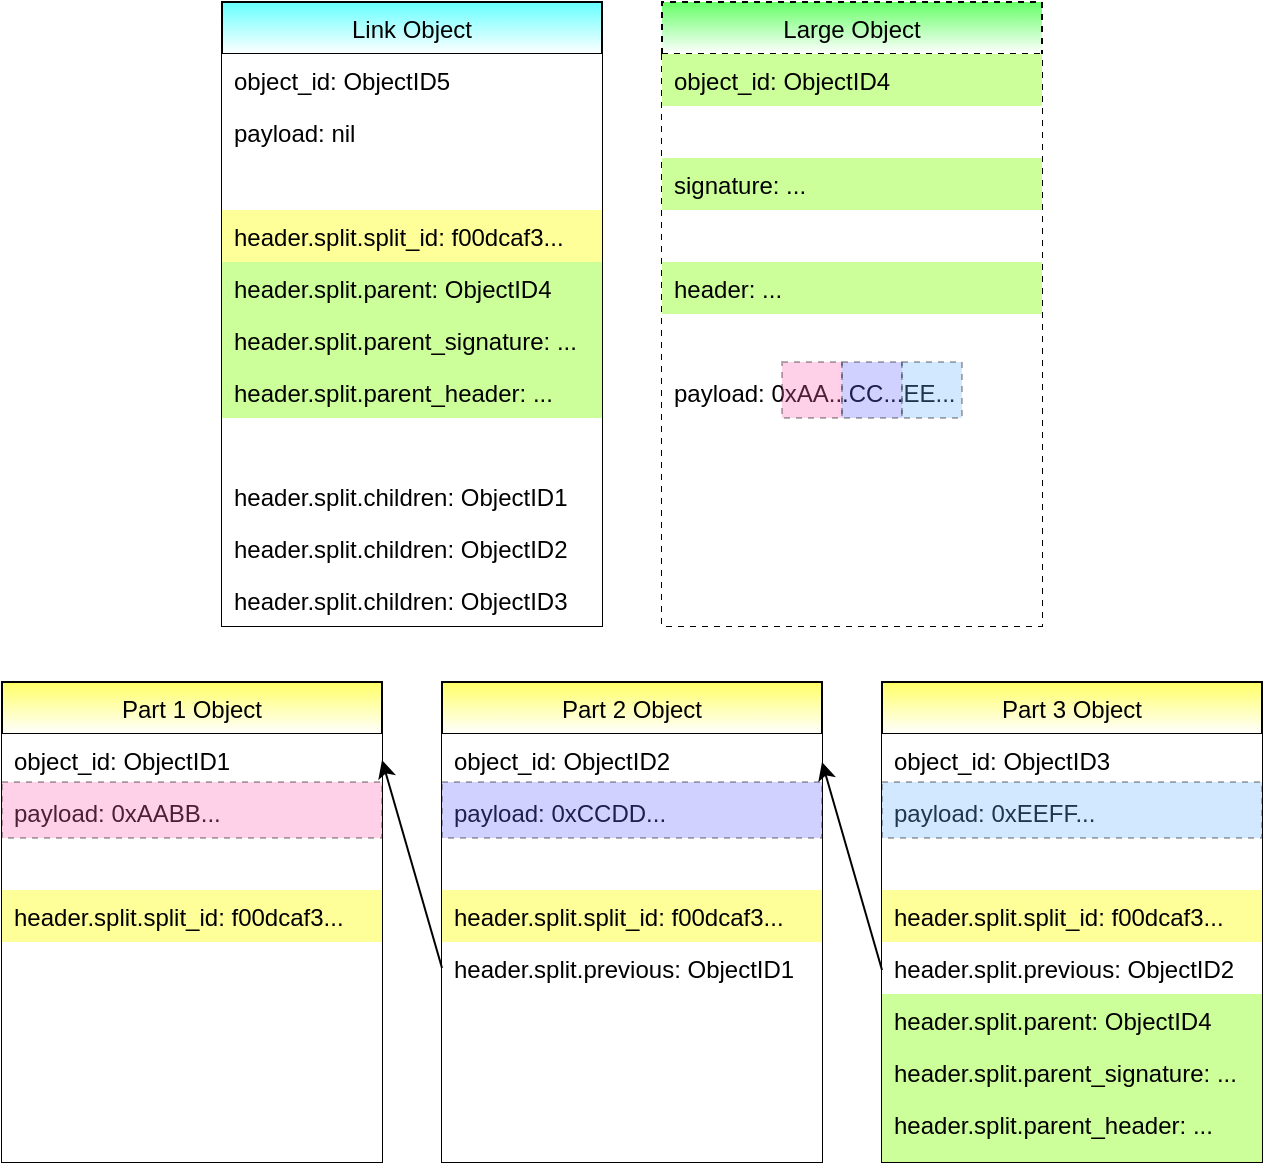 <mxfile version="13.2.2" type="device"><diagram id="b3hDvS4LCimOuX0njIPD" name="Page-1"><mxGraphModel dx="1173" dy="722" grid="1" gridSize="10" guides="1" tooltips="1" connect="1" arrows="1" fold="1" page="1" pageScale="1" pageWidth="827" pageHeight="1169" math="0" shadow="0"><root><mxCell id="0"/><mxCell id="1" style="" parent="0"/><mxCell id="yNDg6jbD3HYAMZfpPyHw-1" value="Link Object" style="swimlane;fontStyle=0;childLayout=stackLayout;horizontal=1;startSize=26;fillColor=#66FFFF;horizontalStack=0;resizeParent=1;resizeParentMax=0;resizeLast=0;collapsible=1;marginBottom=0;gradientColor=#ffffff;swimlaneLine=1;rounded=0;shadow=0;comic=0;glass=0;" parent="1" vertex="1"><mxGeometry x="170" y="200" width="190" height="312" as="geometry"/></mxCell><mxCell id="yNDg6jbD3HYAMZfpPyHw-2" value="object_id: ObjectID5" style="text;strokeColor=none;fillColor=#ffffff;align=left;verticalAlign=top;spacingLeft=4;spacingRight=4;overflow=hidden;rotatable=0;points=[[0,0.5],[1,0.5]];portConstraint=eastwest;" parent="yNDg6jbD3HYAMZfpPyHw-1" vertex="1"><mxGeometry y="26" width="190" height="26" as="geometry"/></mxCell><mxCell id="yNDg6jbD3HYAMZfpPyHw-6" value="payload: nil" style="text;strokeColor=none;fillColor=#ffffff;align=left;verticalAlign=top;spacingLeft=4;spacingRight=4;overflow=hidden;rotatable=0;points=[[0,0.5],[1,0.5]];portConstraint=eastwest;" parent="yNDg6jbD3HYAMZfpPyHw-1" vertex="1"><mxGeometry y="52" width="190" height="26" as="geometry"/></mxCell><mxCell id="yNDg6jbD3HYAMZfpPyHw-14" value=" " style="text;strokeColor=none;fillColor=#ffffff;align=left;verticalAlign=top;spacingLeft=4;spacingRight=4;overflow=hidden;rotatable=0;points=[[0,0.5],[1,0.5]];portConstraint=eastwest;" parent="yNDg6jbD3HYAMZfpPyHw-1" vertex="1"><mxGeometry y="78" width="190" height="26" as="geometry"/></mxCell><mxCell id="yNDg6jbD3HYAMZfpPyHw-7" value="header.split.split_id: f00dcaf3..." style="text;strokeColor=none;fillColor=#FFFF99;align=left;verticalAlign=top;spacingLeft=4;spacingRight=4;overflow=hidden;rotatable=0;points=[[0,0.5],[1,0.5]];portConstraint=eastwest;" parent="yNDg6jbD3HYAMZfpPyHw-1" vertex="1"><mxGeometry y="104" width="190" height="26" as="geometry"/></mxCell><mxCell id="yNDg6jbD3HYAMZfpPyHw-10" value="header.split.parent: ObjectID4" style="text;strokeColor=none;fillColor=#CCFF99;align=left;verticalAlign=top;spacingLeft=4;spacingRight=4;overflow=hidden;rotatable=0;points=[[0,0.5],[1,0.5]];portConstraint=eastwest;" parent="yNDg6jbD3HYAMZfpPyHw-1" vertex="1"><mxGeometry y="130" width="190" height="26" as="geometry"/></mxCell><mxCell id="yNDg6jbD3HYAMZfpPyHw-11" value="header.split.parent_signature: ..." style="text;strokeColor=none;fillColor=#CCFF99;align=left;verticalAlign=top;spacingLeft=4;spacingRight=4;overflow=hidden;rotatable=0;points=[[0,0.5],[1,0.5]];portConstraint=eastwest;" parent="yNDg6jbD3HYAMZfpPyHw-1" vertex="1"><mxGeometry y="156" width="190" height="26" as="geometry"/></mxCell><mxCell id="yNDg6jbD3HYAMZfpPyHw-12" value="header.split.parent_header: ..." style="text;strokeColor=none;fillColor=#CCFF99;align=left;verticalAlign=top;spacingLeft=4;spacingRight=4;overflow=hidden;rotatable=0;points=[[0,0.5],[1,0.5]];portConstraint=eastwest;" parent="yNDg6jbD3HYAMZfpPyHw-1" vertex="1"><mxGeometry y="182" width="190" height="26" as="geometry"/></mxCell><mxCell id="yNDg6jbD3HYAMZfpPyHw-13" value=" " style="text;strokeColor=none;fillColor=#ffffff;align=left;verticalAlign=top;spacingLeft=4;spacingRight=4;overflow=hidden;rotatable=0;points=[[0,0.5],[1,0.5]];portConstraint=eastwest;" parent="yNDg6jbD3HYAMZfpPyHw-1" vertex="1"><mxGeometry y="208" width="190" height="26" as="geometry"/></mxCell><mxCell id="yNDg6jbD3HYAMZfpPyHw-15" value="header.split.children: ObjectID1" style="text;strokeColor=none;fillColor=#ffffff;align=left;verticalAlign=top;spacingLeft=4;spacingRight=4;overflow=hidden;rotatable=0;points=[[0,0.5],[1,0.5]];portConstraint=eastwest;" parent="yNDg6jbD3HYAMZfpPyHw-1" vertex="1"><mxGeometry y="234" width="190" height="26" as="geometry"/></mxCell><mxCell id="yNDg6jbD3HYAMZfpPyHw-16" value="header.split.children: ObjectID2" style="text;strokeColor=none;fillColor=#ffffff;align=left;verticalAlign=top;spacingLeft=4;spacingRight=4;overflow=hidden;rotatable=0;points=[[0,0.5],[1,0.5]];portConstraint=eastwest;" parent="yNDg6jbD3HYAMZfpPyHw-1" vertex="1"><mxGeometry y="260" width="190" height="26" as="geometry"/></mxCell><mxCell id="yNDg6jbD3HYAMZfpPyHw-17" value="header.split.children: ObjectID3" style="text;strokeColor=none;fillColor=#ffffff;align=left;verticalAlign=top;spacingLeft=4;spacingRight=4;overflow=hidden;rotatable=0;points=[[0,0.5],[1,0.5]];portConstraint=eastwest;" parent="yNDg6jbD3HYAMZfpPyHw-1" vertex="1"><mxGeometry y="286" width="190" height="26" as="geometry"/></mxCell><mxCell id="yNDg6jbD3HYAMZfpPyHw-34" value="Part 1 Object" style="swimlane;fontStyle=0;childLayout=stackLayout;horizontal=1;startSize=26;fillColor=#FFFF66;horizontalStack=0;resizeParent=1;resizeParentMax=0;resizeLast=0;collapsible=1;marginBottom=0;gradientColor=#ffffff;swimlaneLine=1;rounded=0;shadow=0;comic=0;glass=0;" parent="1" vertex="1"><mxGeometry x="60" y="540" width="190" height="240" as="geometry"/></mxCell><mxCell id="yNDg6jbD3HYAMZfpPyHw-35" value="object_id: ObjectID1" style="text;strokeColor=none;fillColor=#ffffff;align=left;verticalAlign=top;spacingLeft=4;spacingRight=4;overflow=hidden;rotatable=0;points=[[0,0.5],[1,0.5]];portConstraint=eastwest;" parent="yNDg6jbD3HYAMZfpPyHw-34" vertex="1"><mxGeometry y="26" width="190" height="26" as="geometry"/></mxCell><mxCell id="yNDg6jbD3HYAMZfpPyHw-36" value="payload: 0xAABB..." style="text;strokeColor=none;fillColor=#FFFFFF;align=left;verticalAlign=top;spacingLeft=4;spacingRight=4;overflow=hidden;rotatable=0;points=[[0,0.5],[1,0.5]];portConstraint=eastwest;" parent="yNDg6jbD3HYAMZfpPyHw-34" vertex="1"><mxGeometry y="52" width="190" height="26" as="geometry"/></mxCell><mxCell id="yNDg6jbD3HYAMZfpPyHw-37" value=" " style="text;strokeColor=none;fillColor=#ffffff;align=left;verticalAlign=top;spacingLeft=4;spacingRight=4;overflow=hidden;rotatable=0;points=[[0,0.5],[1,0.5]];portConstraint=eastwest;" parent="yNDg6jbD3HYAMZfpPyHw-34" vertex="1"><mxGeometry y="78" width="190" height="26" as="geometry"/></mxCell><mxCell id="yNDg6jbD3HYAMZfpPyHw-38" value="header.split.split_id: f00dcaf3..." style="text;strokeColor=none;fillColor=#FFFF99;align=left;verticalAlign=top;spacingLeft=4;spacingRight=4;overflow=hidden;rotatable=0;points=[[0,0.5],[1,0.5]];portConstraint=eastwest;" parent="yNDg6jbD3HYAMZfpPyHw-34" vertex="1"><mxGeometry y="104" width="190" height="26" as="geometry"/></mxCell><mxCell id="yNDg6jbD3HYAMZfpPyHw-42" value=" " style="text;strokeColor=none;fillColor=#ffffff;align=left;verticalAlign=top;spacingLeft=4;spacingRight=4;overflow=hidden;rotatable=0;points=[[0,0.5],[1,0.5]];portConstraint=eastwest;" parent="yNDg6jbD3HYAMZfpPyHw-34" vertex="1"><mxGeometry y="130" width="190" height="110" as="geometry"/></mxCell><mxCell id="yNDg6jbD3HYAMZfpPyHw-46" value="Part 2 Object" style="swimlane;fontStyle=0;childLayout=stackLayout;horizontal=1;startSize=26;fillColor=#FFFF66;horizontalStack=0;resizeParent=1;resizeParentMax=0;resizeLast=0;collapsible=1;marginBottom=0;gradientColor=#ffffff;swimlaneLine=1;rounded=0;shadow=0;comic=0;glass=0;" parent="1" vertex="1"><mxGeometry x="280" y="540" width="190" height="240" as="geometry"/></mxCell><mxCell id="yNDg6jbD3HYAMZfpPyHw-47" value="object_id: ObjectID2" style="text;strokeColor=none;fillColor=#ffffff;align=left;verticalAlign=top;spacingLeft=4;spacingRight=4;overflow=hidden;rotatable=0;points=[[0,0.5],[1,0.5]];portConstraint=eastwest;" parent="yNDg6jbD3HYAMZfpPyHw-46" vertex="1"><mxGeometry y="26" width="190" height="26" as="geometry"/></mxCell><mxCell id="yNDg6jbD3HYAMZfpPyHw-48" value="payload: 0xCCDD..." style="text;strokeColor=none;fillColor=#ffffff;align=left;verticalAlign=top;spacingLeft=4;spacingRight=4;overflow=hidden;rotatable=0;points=[[0,0.5],[1,0.5]];portConstraint=eastwest;" parent="yNDg6jbD3HYAMZfpPyHw-46" vertex="1"><mxGeometry y="52" width="190" height="26" as="geometry"/></mxCell><mxCell id="yNDg6jbD3HYAMZfpPyHw-49" value=" " style="text;strokeColor=none;fillColor=#ffffff;align=left;verticalAlign=top;spacingLeft=4;spacingRight=4;overflow=hidden;rotatable=0;points=[[0,0.5],[1,0.5]];portConstraint=eastwest;" parent="yNDg6jbD3HYAMZfpPyHw-46" vertex="1"><mxGeometry y="78" width="190" height="26" as="geometry"/></mxCell><mxCell id="yNDg6jbD3HYAMZfpPyHw-50" value="header.split.split_id: f00dcaf3..." style="text;strokeColor=none;fillColor=#FFFF99;align=left;verticalAlign=top;spacingLeft=4;spacingRight=4;overflow=hidden;rotatable=0;points=[[0,0.5],[1,0.5]];portConstraint=eastwest;" parent="yNDg6jbD3HYAMZfpPyHw-46" vertex="1"><mxGeometry y="104" width="190" height="26" as="geometry"/></mxCell><mxCell id="yNDg6jbD3HYAMZfpPyHw-60" value="header.split.previous: ObjectID1" style="text;strokeColor=none;fillColor=#ffffff;align=left;verticalAlign=top;spacingLeft=4;spacingRight=4;overflow=hidden;rotatable=0;points=[[0,0.5],[1,0.5]];portConstraint=eastwest;" parent="yNDg6jbD3HYAMZfpPyHw-46" vertex="1"><mxGeometry y="130" width="190" height="26" as="geometry"/></mxCell><mxCell id="yNDg6jbD3HYAMZfpPyHw-51" value=" " style="text;strokeColor=none;fillColor=#ffffff;align=left;verticalAlign=top;spacingLeft=4;spacingRight=4;overflow=hidden;rotatable=0;points=[[0,0.5],[1,0.5]];portConstraint=eastwest;" parent="yNDg6jbD3HYAMZfpPyHw-46" vertex="1"><mxGeometry y="156" width="190" height="84" as="geometry"/></mxCell><mxCell id="yNDg6jbD3HYAMZfpPyHw-61" value="Part 3 Object" style="swimlane;fontStyle=0;childLayout=stackLayout;horizontal=1;startSize=26;fillColor=#FFFF66;horizontalStack=0;resizeParent=1;resizeParentMax=0;resizeLast=0;collapsible=1;marginBottom=0;gradientColor=#ffffff;swimlaneLine=1;rounded=0;shadow=0;comic=0;glass=0;" parent="1" vertex="1"><mxGeometry x="500" y="540" width="190" height="240" as="geometry"/></mxCell><mxCell id="yNDg6jbD3HYAMZfpPyHw-62" value="object_id: ObjectID3" style="text;strokeColor=none;fillColor=#ffffff;align=left;verticalAlign=top;spacingLeft=4;spacingRight=4;overflow=hidden;rotatable=0;points=[[0,0.5],[1,0.5]];portConstraint=eastwest;" parent="yNDg6jbD3HYAMZfpPyHw-61" vertex="1"><mxGeometry y="26" width="190" height="26" as="geometry"/></mxCell><mxCell id="yNDg6jbD3HYAMZfpPyHw-63" value="payload: 0xEEFF..." style="text;strokeColor=none;fillColor=#ffffff;align=left;verticalAlign=top;spacingLeft=4;spacingRight=4;overflow=hidden;rotatable=0;points=[[0,0.5],[1,0.5]];portConstraint=eastwest;" parent="yNDg6jbD3HYAMZfpPyHw-61" vertex="1"><mxGeometry y="52" width="190" height="26" as="geometry"/></mxCell><mxCell id="yNDg6jbD3HYAMZfpPyHw-64" value=" " style="text;strokeColor=none;fillColor=#ffffff;align=left;verticalAlign=top;spacingLeft=4;spacingRight=4;overflow=hidden;rotatable=0;points=[[0,0.5],[1,0.5]];portConstraint=eastwest;" parent="yNDg6jbD3HYAMZfpPyHw-61" vertex="1"><mxGeometry y="78" width="190" height="26" as="geometry"/></mxCell><mxCell id="yNDg6jbD3HYAMZfpPyHw-65" value="header.split.split_id: f00dcaf3..." style="text;strokeColor=none;fillColor=#FFFF99;align=left;verticalAlign=top;spacingLeft=4;spacingRight=4;overflow=hidden;rotatable=0;points=[[0,0.5],[1,0.5]];portConstraint=eastwest;" parent="yNDg6jbD3HYAMZfpPyHw-61" vertex="1"><mxGeometry y="104" width="190" height="26" as="geometry"/></mxCell><mxCell id="yNDg6jbD3HYAMZfpPyHw-66" value="header.split.previous: ObjectID2" style="text;strokeColor=none;fillColor=#ffffff;align=left;verticalAlign=top;spacingLeft=4;spacingRight=4;overflow=hidden;rotatable=0;points=[[0,0.5],[1,0.5]];portConstraint=eastwest;" parent="yNDg6jbD3HYAMZfpPyHw-61" vertex="1"><mxGeometry y="130" width="190" height="26" as="geometry"/></mxCell><mxCell id="yNDg6jbD3HYAMZfpPyHw-69" value="header.split.parent: ObjectID4" style="text;strokeColor=none;fillColor=#CCFF99;align=left;verticalAlign=top;spacingLeft=4;spacingRight=4;overflow=hidden;rotatable=0;points=[[0,0.5],[1,0.5]];portConstraint=eastwest;" parent="yNDg6jbD3HYAMZfpPyHw-61" vertex="1"><mxGeometry y="156" width="190" height="26" as="geometry"/></mxCell><mxCell id="yNDg6jbD3HYAMZfpPyHw-70" value="header.split.parent_signature: ..." style="text;strokeColor=none;fillColor=#CCFF99;align=left;verticalAlign=top;spacingLeft=4;spacingRight=4;overflow=hidden;rotatable=0;points=[[0,0.5],[1,0.5]];portConstraint=eastwest;" parent="yNDg6jbD3HYAMZfpPyHw-61" vertex="1"><mxGeometry y="182" width="190" height="26" as="geometry"/></mxCell><mxCell id="yNDg6jbD3HYAMZfpPyHw-71" value="header.split.parent_header: ..." style="text;strokeColor=none;fillColor=#CCFF99;align=left;verticalAlign=top;spacingLeft=4;spacingRight=4;overflow=hidden;rotatable=0;points=[[0,0.5],[1,0.5]];portConstraint=eastwest;" parent="yNDg6jbD3HYAMZfpPyHw-61" vertex="1"><mxGeometry y="208" width="190" height="32" as="geometry"/></mxCell><mxCell id="yNDg6jbD3HYAMZfpPyHw-18" value="Large Object" style="swimlane;fontStyle=0;childLayout=stackLayout;horizontal=1;startSize=26;fillColor=#66FF66;horizontalStack=0;resizeParent=1;resizeParentMax=0;resizeLast=0;collapsible=1;marginBottom=0;gradientColor=#ffffff;swimlaneLine=1;rounded=0;shadow=0;comic=0;glass=0;dashed=1;" parent="1" vertex="1"><mxGeometry x="390" y="200" width="190" height="312" as="geometry"/></mxCell><mxCell id="yNDg6jbD3HYAMZfpPyHw-19" value="object_id: ObjectID4" style="text;strokeColor=none;fillColor=#CCFF99;align=left;verticalAlign=top;spacingLeft=4;spacingRight=4;overflow=hidden;rotatable=0;points=[[0,0.5],[1,0.5]];portConstraint=eastwest;" parent="yNDg6jbD3HYAMZfpPyHw-18" vertex="1"><mxGeometry y="26" width="190" height="26" as="geometry"/></mxCell><mxCell id="yNDg6jbD3HYAMZfpPyHw-20" value=" " style="text;strokeColor=none;fillColor=#ffffff;align=left;verticalAlign=top;spacingLeft=4;spacingRight=4;overflow=hidden;rotatable=0;points=[[0,0.5],[1,0.5]];portConstraint=eastwest;" parent="yNDg6jbD3HYAMZfpPyHw-18" vertex="1"><mxGeometry y="52" width="190" height="26" as="geometry"/></mxCell><mxCell id="yNDg6jbD3HYAMZfpPyHw-30" value="signature: ..." style="text;strokeColor=none;fillColor=#CCFF99;align=left;verticalAlign=top;spacingLeft=4;spacingRight=4;overflow=hidden;rotatable=0;points=[[0,0.5],[1,0.5]];portConstraint=eastwest;" parent="yNDg6jbD3HYAMZfpPyHw-18" vertex="1"><mxGeometry y="78" width="190" height="26" as="geometry"/></mxCell><mxCell id="yNDg6jbD3HYAMZfpPyHw-21" value=" " style="text;strokeColor=none;fillColor=#ffffff;align=left;verticalAlign=top;spacingLeft=4;spacingRight=4;overflow=hidden;rotatable=0;points=[[0,0.5],[1,0.5]];portConstraint=eastwest;" parent="yNDg6jbD3HYAMZfpPyHw-18" vertex="1"><mxGeometry y="104" width="190" height="26" as="geometry"/></mxCell><mxCell id="yNDg6jbD3HYAMZfpPyHw-22" value="header: ..." style="text;strokeColor=none;fillColor=#CCFF99;align=left;verticalAlign=top;spacingLeft=4;spacingRight=4;overflow=hidden;rotatable=0;points=[[0,0.5],[1,0.5]];portConstraint=eastwest;" parent="yNDg6jbD3HYAMZfpPyHw-18" vertex="1"><mxGeometry y="130" width="190" height="26" as="geometry"/></mxCell><mxCell id="yNDg6jbD3HYAMZfpPyHw-25" value=" " style="text;strokeColor=none;fillColor=#ffffff;align=left;verticalAlign=top;spacingLeft=4;spacingRight=4;overflow=hidden;rotatable=0;points=[[0,0.5],[1,0.5]];portConstraint=eastwest;" parent="yNDg6jbD3HYAMZfpPyHw-18" vertex="1"><mxGeometry y="156" width="190" height="26" as="geometry"/></mxCell><mxCell id="yNDg6jbD3HYAMZfpPyHw-26" value="payload: 0xAA...CC...EE..." style="text;strokeColor=none;fillColor=#ffffff;align=left;verticalAlign=top;spacingLeft=4;spacingRight=4;overflow=hidden;rotatable=0;points=[[0,0.5],[1,0.5]];portConstraint=eastwest;" parent="yNDg6jbD3HYAMZfpPyHw-18" vertex="1"><mxGeometry y="182" width="190" height="26" as="geometry"/></mxCell><mxCell id="yNDg6jbD3HYAMZfpPyHw-27" value=" " style="text;strokeColor=none;fillColor=#ffffff;align=left;verticalAlign=top;spacingLeft=4;spacingRight=4;overflow=hidden;rotatable=0;points=[[0,0.5],[1,0.5]];portConstraint=eastwest;" parent="yNDg6jbD3HYAMZfpPyHw-18" vertex="1"><mxGeometry y="208" width="190" height="26" as="geometry"/></mxCell><mxCell id="yNDg6jbD3HYAMZfpPyHw-28" value=" " style="text;strokeColor=none;fillColor=#ffffff;align=left;verticalAlign=top;spacingLeft=4;spacingRight=4;overflow=hidden;rotatable=0;points=[[0,0.5],[1,0.5]];portConstraint=eastwest;" parent="yNDg6jbD3HYAMZfpPyHw-18" vertex="1"><mxGeometry y="234" width="190" height="26" as="geometry"/></mxCell><mxCell id="yNDg6jbD3HYAMZfpPyHw-33" value=" " style="text;strokeColor=none;fillColor=#ffffff;align=left;verticalAlign=top;spacingLeft=4;spacingRight=4;overflow=hidden;rotatable=0;points=[[0,0.5],[1,0.5]];portConstraint=eastwest;" parent="yNDg6jbD3HYAMZfpPyHw-18" vertex="1"><mxGeometry y="260" width="190" height="26" as="geometry"/></mxCell><mxCell id="yNDg6jbD3HYAMZfpPyHw-29" value=" " style="text;strokeColor=none;fillColor=#ffffff;align=left;verticalAlign=top;spacingLeft=4;spacingRight=4;overflow=hidden;rotatable=0;points=[[0,0.5],[1,0.5]];portConstraint=eastwest;" parent="yNDg6jbD3HYAMZfpPyHw-18" vertex="1"><mxGeometry y="286" width="190" height="26" as="geometry"/></mxCell><mxCell id="yNDg6jbD3HYAMZfpPyHw-73" value="" style="endArrow=classic;html=1;entryX=1;entryY=0.5;entryDx=0;entryDy=0;exitX=0;exitY=0.5;exitDx=0;exitDy=0;" parent="1" source="yNDg6jbD3HYAMZfpPyHw-60" target="yNDg6jbD3HYAMZfpPyHw-35" edge="1"><mxGeometry width="50" height="50" relative="1" as="geometry"><mxPoint x="20" y="410" as="sourcePoint"/><mxPoint x="70" y="360" as="targetPoint"/></mxGeometry></mxCell><mxCell id="yNDg6jbD3HYAMZfpPyHw-74" value="" style="endArrow=classic;html=1;entryX=1;entryY=0.5;entryDx=0;entryDy=0;exitX=0;exitY=0.5;exitDx=0;exitDy=0;" parent="1" edge="1"><mxGeometry width="50" height="50" relative="1" as="geometry"><mxPoint x="500" y="684.0" as="sourcePoint"/><mxPoint x="470" y="580" as="targetPoint"/></mxGeometry></mxCell><mxCell id="yNDg6jbD3HYAMZfpPyHw-80" value="Untitled Layer" parent="0"/><mxCell id="yNDg6jbD3HYAMZfpPyHw-81" value="" style="rounded=0;whiteSpace=wrap;html=1;shadow=0;glass=0;dashed=1;comic=0;fillColor=#FF66B3;gradientColor=none;opacity=30;" parent="yNDg6jbD3HYAMZfpPyHw-80" vertex="1"><mxGeometry x="450" y="380" width="30" height="28" as="geometry"/></mxCell><mxCell id="yNDg6jbD3HYAMZfpPyHw-82" value="" style="rounded=0;whiteSpace=wrap;html=1;shadow=0;glass=0;dashed=1;comic=0;fillColor=#6666FF;gradientColor=none;opacity=30;" parent="yNDg6jbD3HYAMZfpPyHw-80" vertex="1"><mxGeometry x="480" y="380" width="30" height="28" as="geometry"/></mxCell><mxCell id="yNDg6jbD3HYAMZfpPyHw-83" value="" style="rounded=0;whiteSpace=wrap;html=1;shadow=0;glass=0;dashed=1;comic=0;fillColor=#66B2FF;gradientColor=none;opacity=30;" parent="yNDg6jbD3HYAMZfpPyHw-80" vertex="1"><mxGeometry x="510" y="380" width="30" height="28" as="geometry"/></mxCell><mxCell id="yNDg6jbD3HYAMZfpPyHw-84" value="" style="rounded=0;whiteSpace=wrap;html=1;shadow=0;glass=0;dashed=1;comic=0;fillColor=#FF66B3;gradientColor=none;opacity=30;" parent="yNDg6jbD3HYAMZfpPyHw-80" vertex="1"><mxGeometry x="60" y="590" width="190" height="28" as="geometry"/></mxCell><mxCell id="yNDg6jbD3HYAMZfpPyHw-85" value="" style="rounded=0;whiteSpace=wrap;html=1;shadow=0;glass=0;dashed=1;comic=0;fillColor=#6666FF;gradientColor=none;opacity=30;" parent="yNDg6jbD3HYAMZfpPyHw-80" vertex="1"><mxGeometry x="280" y="590" width="190" height="28" as="geometry"/></mxCell><mxCell id="yNDg6jbD3HYAMZfpPyHw-86" value="" style="rounded=0;whiteSpace=wrap;html=1;shadow=0;glass=0;dashed=1;comic=0;fillColor=#66B2FF;gradientColor=none;opacity=30;" parent="yNDg6jbD3HYAMZfpPyHw-80" vertex="1"><mxGeometry x="500" y="590" width="190" height="28" as="geometry"/></mxCell></root></mxGraphModel></diagram></mxfile>